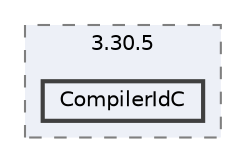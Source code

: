 digraph "CompilerIdC"
{
 // LATEX_PDF_SIZE
  bgcolor="transparent";
  edge [fontname=Helvetica,fontsize=10,labelfontname=Helvetica,labelfontsize=10];
  node [fontname=Helvetica,fontsize=10,shape=box,height=0.2,width=0.4];
  compound=true
  subgraph clusterdir_07a9587862c540b4b0a618addd0d8bb6 {
    graph [ bgcolor="#edf0f7", pencolor="grey50", label="3.30.5", fontname=Helvetica,fontsize=10 style="filled,dashed", URL="dir_07a9587862c540b4b0a618addd0d8bb6.html",tooltip=""]
  dir_18beac0cd5d74758a5cf1f9da851af5b [label="CompilerIdC", fillcolor="#edf0f7", color="grey25", style="filled,bold", URL="dir_18beac0cd5d74758a5cf1f9da851af5b.html",tooltip=""];
  }
}
